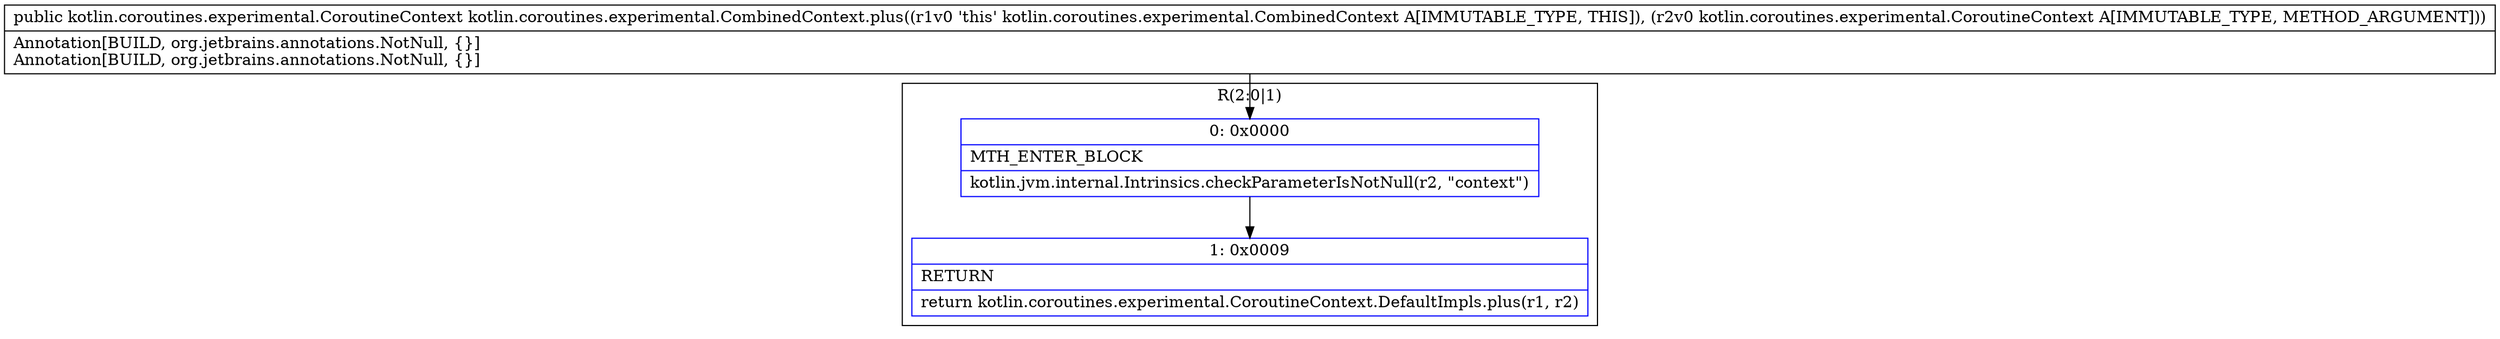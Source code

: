 digraph "CFG forkotlin.coroutines.experimental.CombinedContext.plus(Lkotlin\/coroutines\/experimental\/CoroutineContext;)Lkotlin\/coroutines\/experimental\/CoroutineContext;" {
subgraph cluster_Region_502731122 {
label = "R(2:0|1)";
node [shape=record,color=blue];
Node_0 [shape=record,label="{0\:\ 0x0000|MTH_ENTER_BLOCK\l|kotlin.jvm.internal.Intrinsics.checkParameterIsNotNull(r2, \"context\")\l}"];
Node_1 [shape=record,label="{1\:\ 0x0009|RETURN\l|return kotlin.coroutines.experimental.CoroutineContext.DefaultImpls.plus(r1, r2)\l}"];
}
MethodNode[shape=record,label="{public kotlin.coroutines.experimental.CoroutineContext kotlin.coroutines.experimental.CombinedContext.plus((r1v0 'this' kotlin.coroutines.experimental.CombinedContext A[IMMUTABLE_TYPE, THIS]), (r2v0 kotlin.coroutines.experimental.CoroutineContext A[IMMUTABLE_TYPE, METHOD_ARGUMENT]))  | Annotation[BUILD, org.jetbrains.annotations.NotNull, \{\}]\lAnnotation[BUILD, org.jetbrains.annotations.NotNull, \{\}]\l}"];
MethodNode -> Node_0;
Node_0 -> Node_1;
}

